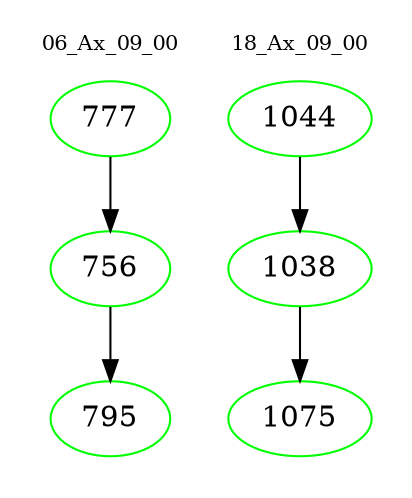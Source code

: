 digraph{
subgraph cluster_0 {
color = white
label = "06_Ax_09_00";
fontsize=10;
T0_777 [label="777", color="green"]
T0_777 -> T0_756 [color="black"]
T0_756 [label="756", color="green"]
T0_756 -> T0_795 [color="black"]
T0_795 [label="795", color="green"]
}
subgraph cluster_1 {
color = white
label = "18_Ax_09_00";
fontsize=10;
T1_1044 [label="1044", color="green"]
T1_1044 -> T1_1038 [color="black"]
T1_1038 [label="1038", color="green"]
T1_1038 -> T1_1075 [color="black"]
T1_1075 [label="1075", color="green"]
}
}
